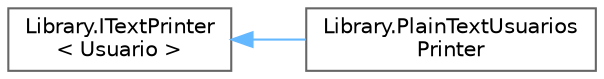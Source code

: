 digraph "Graphical Class Hierarchy"
{
 // INTERACTIVE_SVG=YES
 // LATEX_PDF_SIZE
  bgcolor="transparent";
  edge [fontname=Helvetica,fontsize=10,labelfontname=Helvetica,labelfontsize=10];
  node [fontname=Helvetica,fontsize=10,shape=box,height=0.2,width=0.4];
  rankdir="LR";
  Node0 [label="Library.ITextPrinter\l\< Usuario \>",height=0.2,width=0.4,color="grey40", fillcolor="white", style="filled",URL="$interfaceLibrary_1_1ITextPrinter.html",tooltip=" "];
  Node0 -> Node1 [dir="back",color="steelblue1",style="solid"];
  Node1 [label="Library.PlainTextUsuarios\lPrinter",height=0.2,width=0.4,color="grey40", fillcolor="white", style="filled",URL="$classLibrary_1_1PlainTextUsuariosPrinter.html",tooltip=" "];
}
